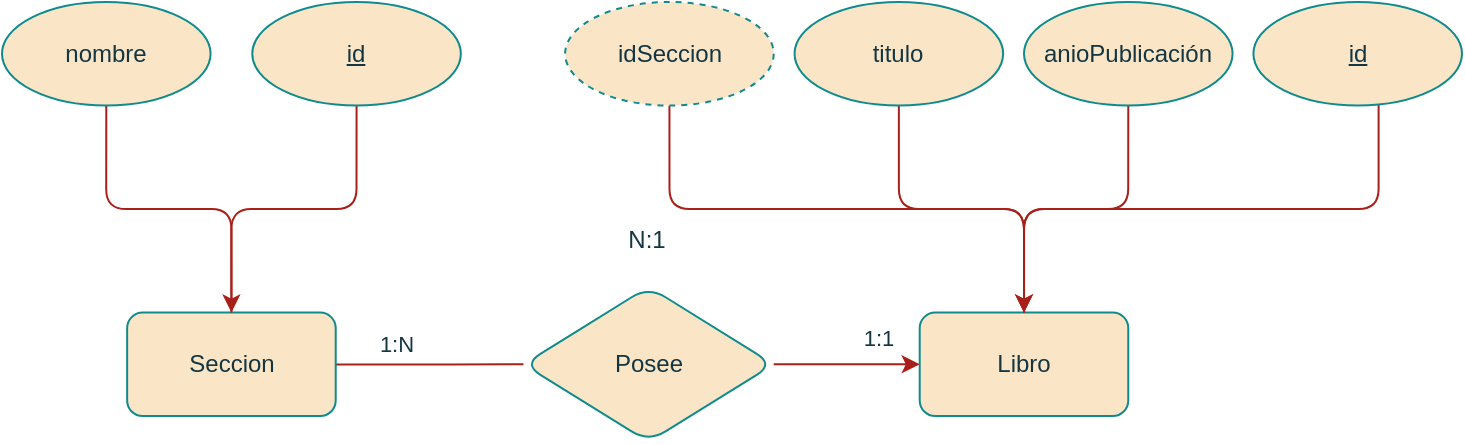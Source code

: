 <mxfile version="26.0.6">
  <diagram id="R2lEEEUBdFMjLlhIrx00" name="Page-1">
    <mxGraphModel dx="2228" dy="784" grid="1" gridSize="10" guides="1" tooltips="1" connect="1" arrows="1" fold="1" page="1" pageScale="1" pageWidth="850" pageHeight="1100" background="none" math="0" shadow="0" extFonts="Permanent Marker^https://fonts.googleapis.com/css?family=Permanent+Marker">
      <root>
        <mxCell id="0" />
        <mxCell id="1" parent="0" />
        <mxCell id="zcO84WU_OLBOmyt7xe69-6" value="" style="group;rounded=0;glass=0;shadow=0;strokeColor=none;" vertex="1" connectable="0" parent="1">
          <mxGeometry x="-780" y="40" width="730" height="220" as="geometry" />
        </mxCell>
        <mxCell id="0vSEFzrK-hrlWtnIKRlC-8" style="edgeStyle=orthogonalEdgeStyle;rounded=1;orthogonalLoop=1;jettySize=auto;html=1;entryX=0;entryY=0.5;entryDx=0;entryDy=0;endArrow=none;startFill=0;labelBackgroundColor=none;fontColor=default;startArrow=none;strokeColor=#A8201A;" parent="zcO84WU_OLBOmyt7xe69-6" source="0vSEFzrK-hrlWtnIKRlC-5" target="0vSEFzrK-hrlWtnIKRlC-7" edge="1">
          <mxGeometry relative="1" as="geometry" />
        </mxCell>
        <mxCell id="0vSEFzrK-hrlWtnIKRlC-5" value="Seccion" style="whiteSpace=wrap;html=1;align=center;labelBackgroundColor=none;rounded=1;fillColor=#FAE5C7;strokeColor=#0F8B8D;fontColor=#143642;" parent="zcO84WU_OLBOmyt7xe69-6" vertex="1">
          <mxGeometry x="62.571" y="155.294" width="104.286" height="51.765" as="geometry" />
        </mxCell>
        <mxCell id="0vSEFzrK-hrlWtnIKRlC-6" value="Libro" style="whiteSpace=wrap;html=1;align=center;labelBackgroundColor=none;rounded=1;fillColor=#FAE5C7;strokeColor=#0F8B8D;fontColor=#143642;" parent="zcO84WU_OLBOmyt7xe69-6" vertex="1">
          <mxGeometry x="458.857" y="155.294" width="104.286" height="51.765" as="geometry" />
        </mxCell>
        <mxCell id="0vSEFzrK-hrlWtnIKRlC-9" style="edgeStyle=orthogonalEdgeStyle;rounded=1;orthogonalLoop=1;jettySize=auto;html=1;entryX=0;entryY=0.5;entryDx=0;entryDy=0;labelBackgroundColor=none;fontColor=default;endArrow=classic;startFill=0;strokeColor=#A8201A;endFill=1;" parent="zcO84WU_OLBOmyt7xe69-6" source="0vSEFzrK-hrlWtnIKRlC-7" target="0vSEFzrK-hrlWtnIKRlC-6" edge="1">
          <mxGeometry relative="1" as="geometry" />
        </mxCell>
        <mxCell id="0vSEFzrK-hrlWtnIKRlC-10" value="1:N" style="edgeLabel;html=1;align=center;verticalAlign=middle;resizable=0;points=[];labelBackgroundColor=none;rounded=1;fontColor=#143642;" parent="0vSEFzrK-hrlWtnIKRlC-9" vertex="1" connectable="0">
          <mxGeometry x="-0.486" y="3" relative="1" as="geometry">
            <mxPoint x="-208" y="-7" as="offset" />
          </mxGeometry>
        </mxCell>
        <mxCell id="0vSEFzrK-hrlWtnIKRlC-7" value="Posee" style="shape=rhombus;perimeter=rhombusPerimeter;whiteSpace=wrap;html=1;align=center;labelBackgroundColor=none;rounded=1;fillColor=#FAE5C7;strokeColor=#0F8B8D;fontColor=#143642;" parent="zcO84WU_OLBOmyt7xe69-6" vertex="1">
          <mxGeometry x="260.714" y="142.353" width="125.143" height="77.647" as="geometry" />
        </mxCell>
        <mxCell id="0vSEFzrK-hrlWtnIKRlC-15" style="edgeStyle=orthogonalEdgeStyle;rounded=1;orthogonalLoop=1;jettySize=auto;html=1;entryX=0.5;entryY=0;entryDx=0;entryDy=0;endArrow=none;startFill=0;labelBackgroundColor=none;fontColor=default;strokeColor=#A8201A;" parent="zcO84WU_OLBOmyt7xe69-6" source="0vSEFzrK-hrlWtnIKRlC-14" target="0vSEFzrK-hrlWtnIKRlC-6" edge="1">
          <mxGeometry relative="1" as="geometry" />
        </mxCell>
        <mxCell id="0vSEFzrK-hrlWtnIKRlC-14" value="titulo" style="ellipse;whiteSpace=wrap;html=1;align=center;labelBackgroundColor=none;rounded=1;fillColor=#FAE5C7;strokeColor=#0F8B8D;fontColor=#143642;" parent="zcO84WU_OLBOmyt7xe69-6" vertex="1">
          <mxGeometry x="396.286" width="104.286" height="51.765" as="geometry" />
        </mxCell>
        <mxCell id="0vSEFzrK-hrlWtnIKRlC-17" style="edgeStyle=orthogonalEdgeStyle;rounded=1;orthogonalLoop=1;jettySize=auto;html=1;endArrow=none;startFill=0;exitX=0.5;exitY=1;exitDx=0;exitDy=0;labelBackgroundColor=none;fontColor=default;strokeColor=#A8201A;" parent="zcO84WU_OLBOmyt7xe69-6" source="0vSEFzrK-hrlWtnIKRlC-19" target="0vSEFzrK-hrlWtnIKRlC-6" edge="1">
          <mxGeometry relative="1" as="geometry">
            <mxPoint x="573.571" y="64.706" as="sourcePoint" />
          </mxGeometry>
        </mxCell>
        <mxCell id="0vSEFzrK-hrlWtnIKRlC-27" style="edgeStyle=orthogonalEdgeStyle;rounded=1;orthogonalLoop=1;jettySize=auto;html=1;exitX=0.5;exitY=1;exitDx=0;exitDy=0;entryX=0.5;entryY=0;entryDx=0;entryDy=0;fontColor=default;labelBackgroundColor=none;strokeColor=#A8201A;" parent="zcO84WU_OLBOmyt7xe69-6" source="0vSEFzrK-hrlWtnIKRlC-18" target="0vSEFzrK-hrlWtnIKRlC-5" edge="1">
          <mxGeometry relative="1" as="geometry" />
        </mxCell>
        <mxCell id="0vSEFzrK-hrlWtnIKRlC-18" value="nombre" style="ellipse;whiteSpace=wrap;html=1;align=center;labelBackgroundColor=none;rounded=1;fillColor=#FAE5C7;strokeColor=#0F8B8D;fontColor=#143642;" parent="zcO84WU_OLBOmyt7xe69-6" vertex="1">
          <mxGeometry width="104.286" height="51.765" as="geometry" />
        </mxCell>
        <mxCell id="0vSEFzrK-hrlWtnIKRlC-19" value="&lt;div&gt;anioPublicación&lt;/div&gt;" style="ellipse;whiteSpace=wrap;html=1;align=center;labelBackgroundColor=none;rounded=1;fillColor=#FAE5C7;strokeColor=#0F8B8D;fontColor=#143642;" parent="zcO84WU_OLBOmyt7xe69-6" vertex="1">
          <mxGeometry x="511" width="104.286" height="51.765" as="geometry" />
        </mxCell>
        <mxCell id="0vSEFzrK-hrlWtnIKRlC-34" style="edgeStyle=orthogonalEdgeStyle;rounded=1;orthogonalLoop=1;jettySize=auto;html=1;fontColor=default;labelBackgroundColor=none;strokeColor=#A8201A;" parent="zcO84WU_OLBOmyt7xe69-6" source="0vSEFzrK-hrlWtnIKRlC-22" edge="1">
          <mxGeometry relative="1" as="geometry">
            <mxPoint x="511" y="155.294" as="targetPoint" />
            <Array as="points">
              <mxPoint x="333.714" y="103.529" />
              <mxPoint x="511" y="103.529" />
            </Array>
          </mxGeometry>
        </mxCell>
        <mxCell id="0vSEFzrK-hrlWtnIKRlC-22" value="idSeccion" style="ellipse;whiteSpace=wrap;html=1;align=center;dashed=1;labelBackgroundColor=none;rounded=1;fillColor=#FAE5C7;strokeColor=#0F8B8D;fontColor=#143642;" parent="zcO84WU_OLBOmyt7xe69-6" vertex="1">
          <mxGeometry x="281.571" width="104.286" height="51.765" as="geometry" />
        </mxCell>
        <mxCell id="0vSEFzrK-hrlWtnIKRlC-26" style="edgeStyle=orthogonalEdgeStyle;rounded=1;orthogonalLoop=1;jettySize=auto;html=1;entryX=0.5;entryY=0;entryDx=0;entryDy=0;fontColor=default;endArrow=none;startFill=0;labelBackgroundColor=none;strokeColor=#A8201A;" parent="zcO84WU_OLBOmyt7xe69-6" source="0vSEFzrK-hrlWtnIKRlC-25" target="0vSEFzrK-hrlWtnIKRlC-5" edge="1">
          <mxGeometry relative="1" as="geometry" />
        </mxCell>
        <mxCell id="0vSEFzrK-hrlWtnIKRlC-25" value="id" style="ellipse;whiteSpace=wrap;html=1;align=center;fontStyle=4;rounded=1;labelBackgroundColor=none;fillColor=#FAE5C7;strokeColor=#0F8B8D;fontColor=#143642;" parent="zcO84WU_OLBOmyt7xe69-6" vertex="1">
          <mxGeometry x="125.143" width="104.286" height="51.765" as="geometry" />
        </mxCell>
        <mxCell id="0vSEFzrK-hrlWtnIKRlC-30" value="N:1" style="text;html=1;align=center;verticalAlign=middle;resizable=0;points=[];autosize=1;strokeColor=none;fillColor=none;labelBackgroundColor=none;fontColor=#143642;" parent="zcO84WU_OLBOmyt7xe69-6" vertex="1">
          <mxGeometry x="302.429" y="103.529" width="40" height="30" as="geometry" />
        </mxCell>
        <mxCell id="0vSEFzrK-hrlWtnIKRlC-33" style="edgeStyle=orthogonalEdgeStyle;rounded=1;orthogonalLoop=1;jettySize=auto;html=1;entryX=0.5;entryY=0;entryDx=0;entryDy=0;fontColor=default;labelBackgroundColor=none;strokeColor=#A8201A;" parent="zcO84WU_OLBOmyt7xe69-6" source="0vSEFzrK-hrlWtnIKRlC-32" target="0vSEFzrK-hrlWtnIKRlC-6" edge="1">
          <mxGeometry relative="1" as="geometry">
            <Array as="points">
              <mxPoint x="688.286" y="103.529" />
              <mxPoint x="511" y="103.529" />
            </Array>
          </mxGeometry>
        </mxCell>
        <mxCell id="0vSEFzrK-hrlWtnIKRlC-32" value="id" style="ellipse;whiteSpace=wrap;html=1;align=center;fontStyle=4;rounded=1;labelBackgroundColor=none;fillColor=#FAE5C7;strokeColor=#0F8B8D;fontColor=#143642;" parent="zcO84WU_OLBOmyt7xe69-6" vertex="1">
          <mxGeometry x="625.714" width="104.286" height="51.765" as="geometry" />
        </mxCell>
        <mxCell id="zcO84WU_OLBOmyt7xe69-2" value="&lt;div&gt;1:1&lt;/div&gt;" style="edgeLabel;html=1;align=center;verticalAlign=middle;resizable=0;points=[];labelBackgroundColor=none;rounded=1;fontColor=#143642;" vertex="1" connectable="0" parent="zcO84WU_OLBOmyt7xe69-6">
          <mxGeometry x="437.996" y="168.235" as="geometry" />
        </mxCell>
      </root>
    </mxGraphModel>
  </diagram>
</mxfile>
